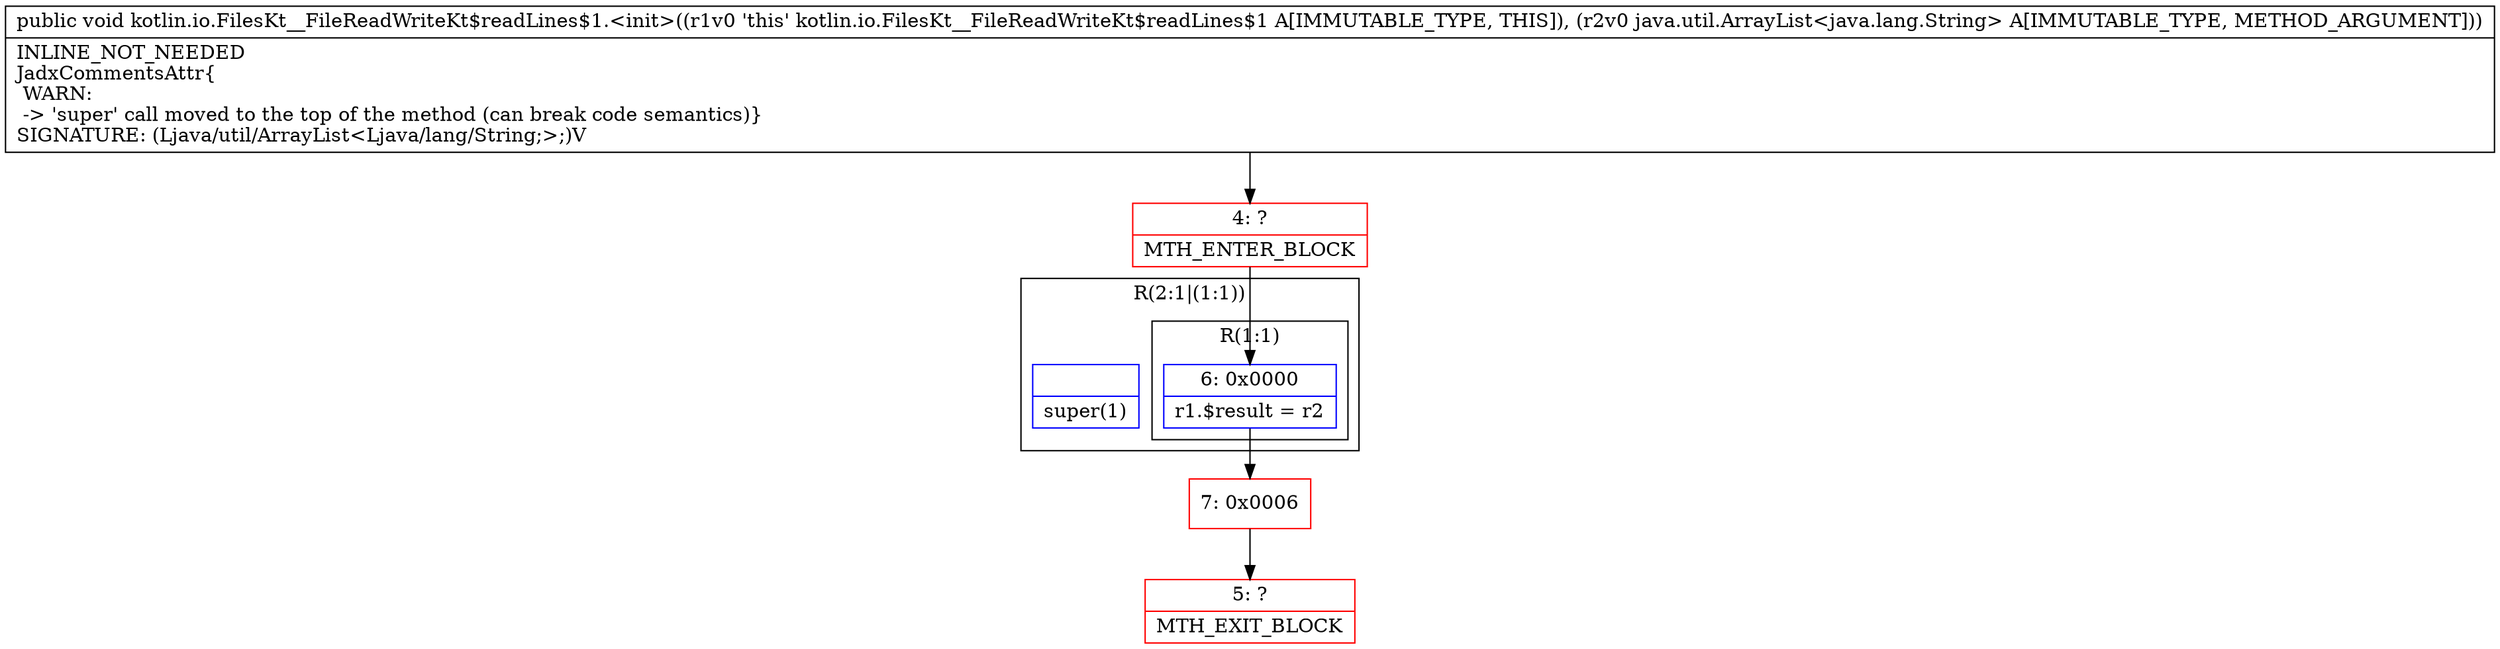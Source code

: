 digraph "CFG forkotlin.io.FilesKt__FileReadWriteKt$readLines$1.\<init\>(Ljava\/util\/ArrayList;)V" {
subgraph cluster_Region_865723529 {
label = "R(2:1|(1:1))";
node [shape=record,color=blue];
Node_InsnContainer_1431796209 [shape=record,label="{|super(1)\l}"];
subgraph cluster_Region_558679942 {
label = "R(1:1)";
node [shape=record,color=blue];
Node_6 [shape=record,label="{6\:\ 0x0000|r1.$result = r2\l}"];
}
}
Node_4 [shape=record,color=red,label="{4\:\ ?|MTH_ENTER_BLOCK\l}"];
Node_7 [shape=record,color=red,label="{7\:\ 0x0006}"];
Node_5 [shape=record,color=red,label="{5\:\ ?|MTH_EXIT_BLOCK\l}"];
MethodNode[shape=record,label="{public void kotlin.io.FilesKt__FileReadWriteKt$readLines$1.\<init\>((r1v0 'this' kotlin.io.FilesKt__FileReadWriteKt$readLines$1 A[IMMUTABLE_TYPE, THIS]), (r2v0 java.util.ArrayList\<java.lang.String\> A[IMMUTABLE_TYPE, METHOD_ARGUMENT]))  | INLINE_NOT_NEEDED\lJadxCommentsAttr\{\l WARN: \l \-\> 'super' call moved to the top of the method (can break code semantics)\}\lSIGNATURE: (Ljava\/util\/ArrayList\<Ljava\/lang\/String;\>;)V\l}"];
MethodNode -> Node_4;Node_6 -> Node_7;
Node_4 -> Node_6;
Node_7 -> Node_5;
}

